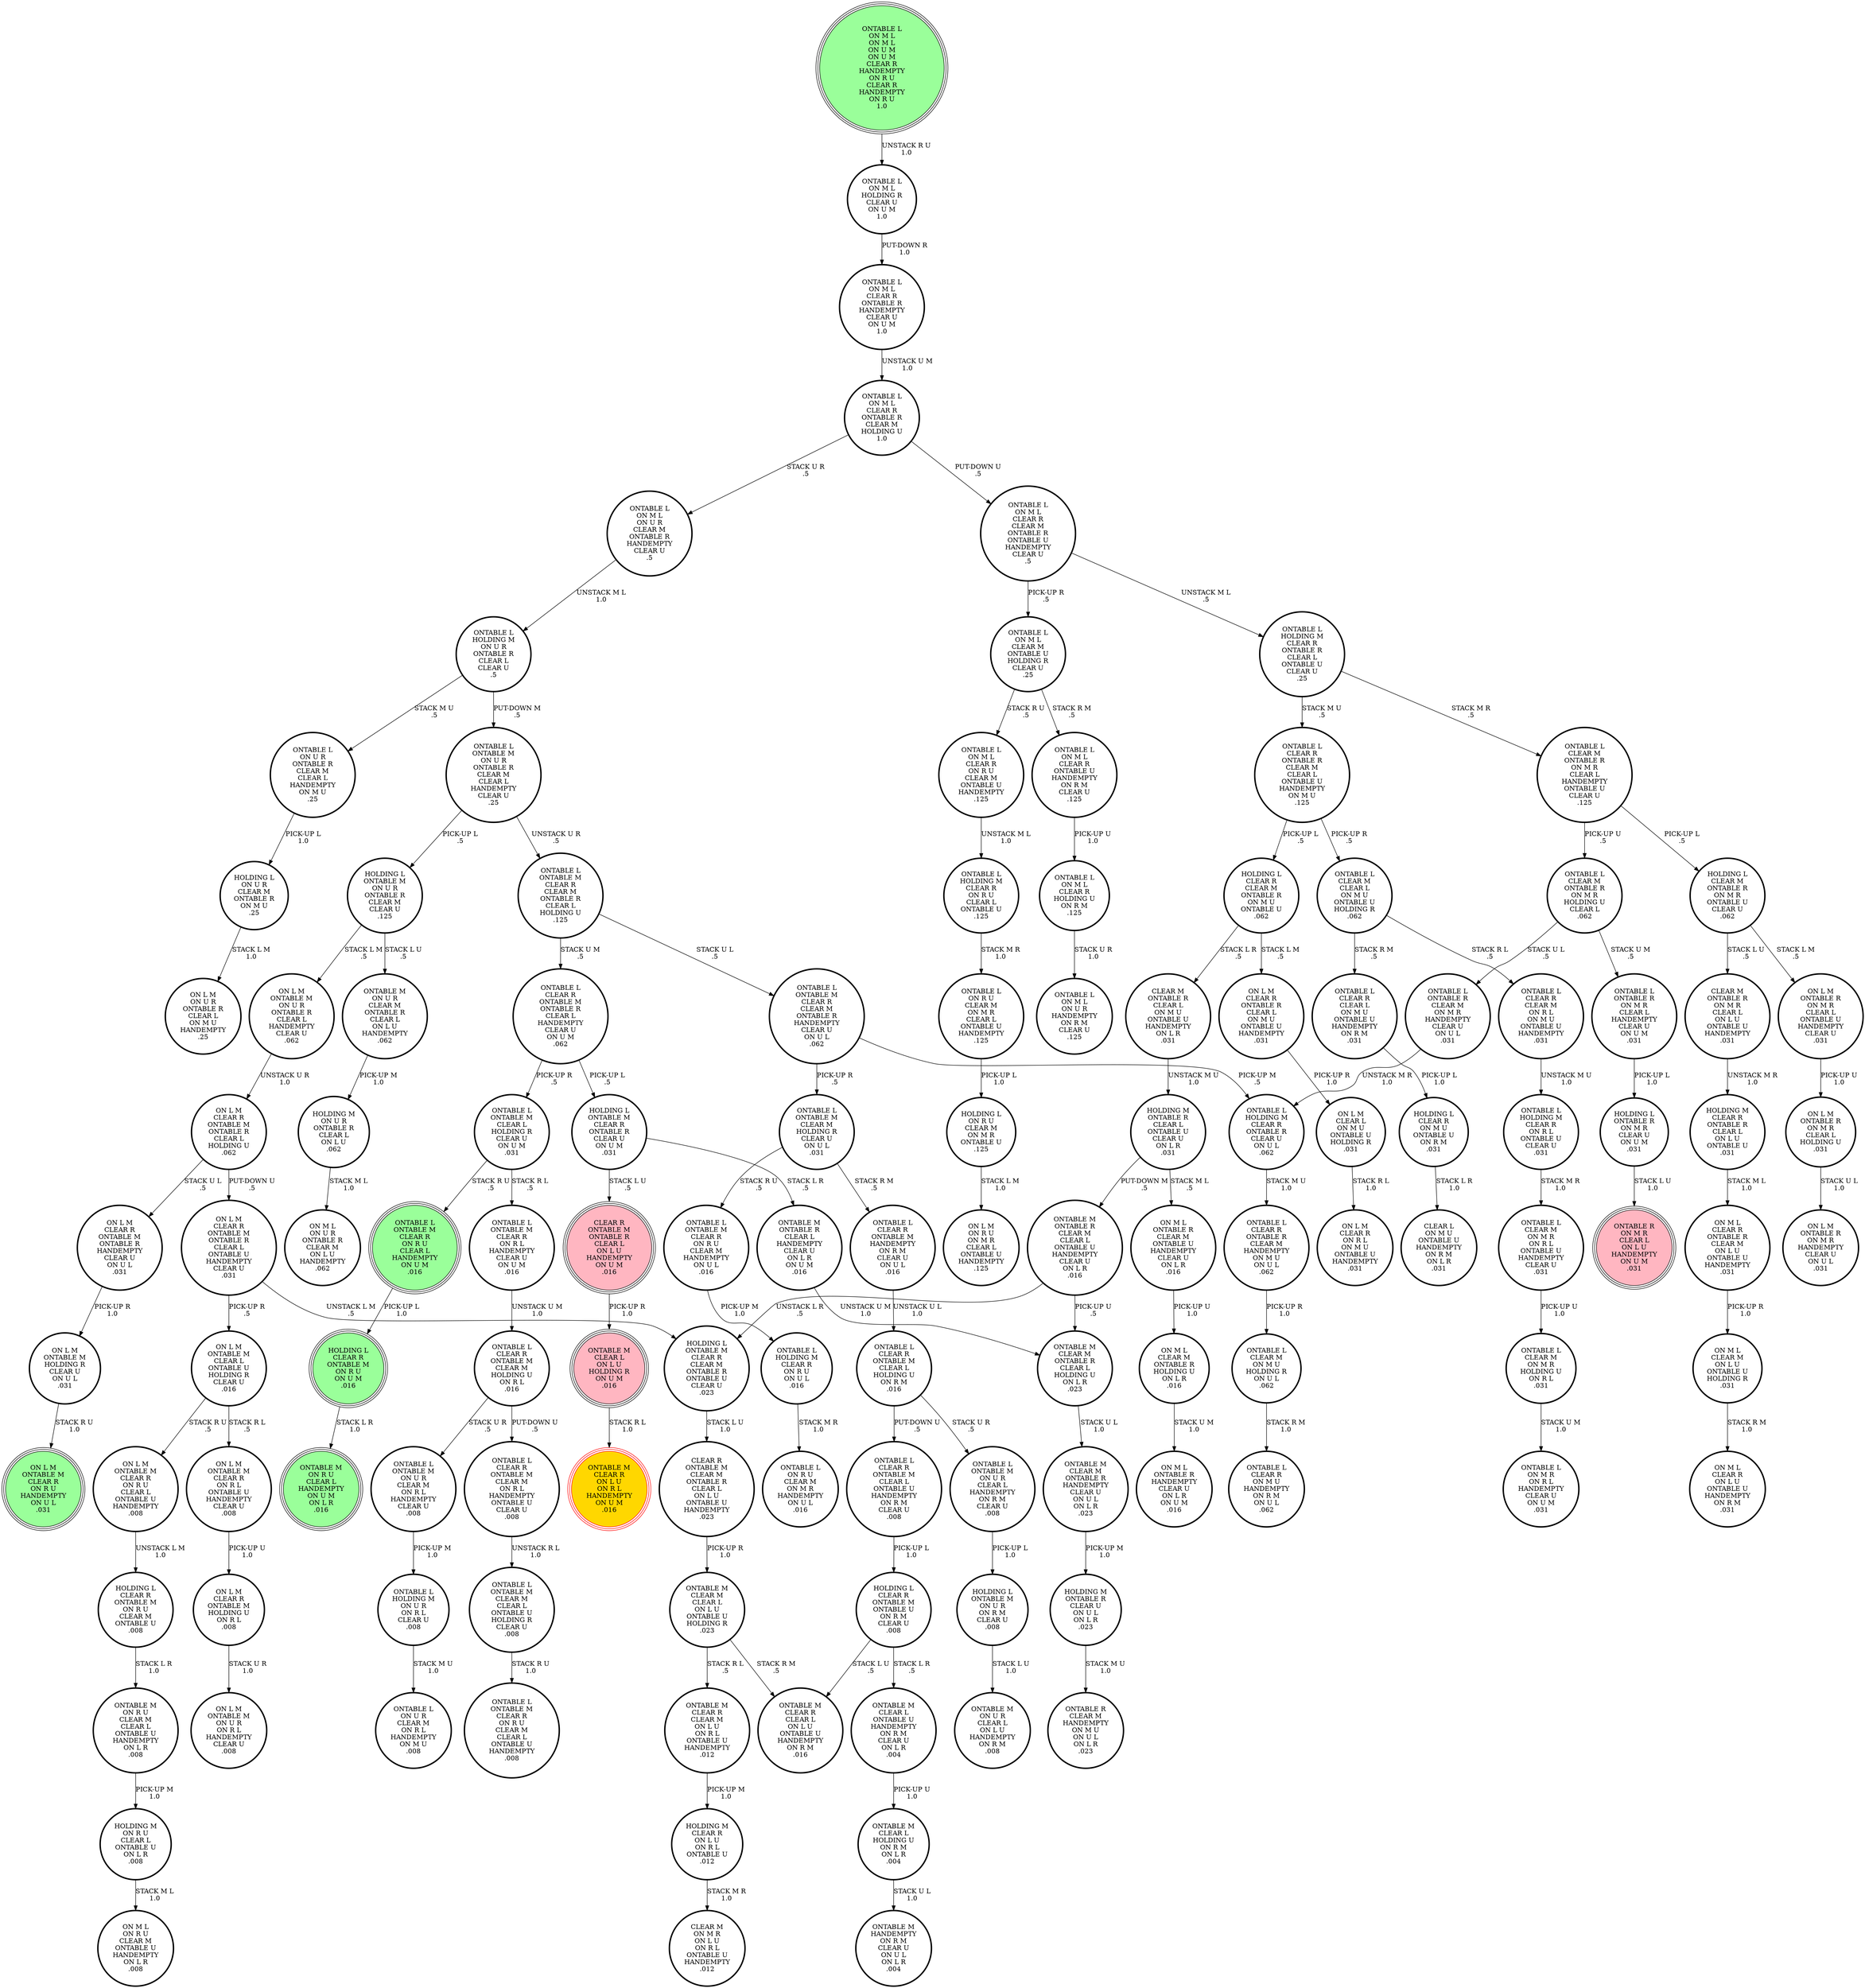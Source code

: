 digraph {
"ONTABLE M\nCLEAR M\nONTABLE R\nHANDEMPTY\nCLEAR U\nON U L\nON L R\n.023\n" -> "HOLDING M\nONTABLE R\nCLEAR U\nON U L\nON L R\n.023\n"[label="PICK-UP M\n1.0\n"];
"ON L M\nCLEAR R\nONTABLE M\nONTABLE R\nHANDEMPTY\nCLEAR U\nON U L\n.031\n" -> "ON L M\nONTABLE M\nHOLDING R\nCLEAR U\nON U L\n.031\n"[label="PICK-UP R\n1.0\n"];
"ONTABLE L\nON M L\nCLEAR R\nONTABLE R\nCLEAR M\nHOLDING U\n1.0\n" -> "ONTABLE L\nON M L\nON U R\nCLEAR M\nONTABLE R\nHANDEMPTY\nCLEAR U\n.5\n"[label="STACK U R\n.5\n"];
"ONTABLE L\nON M L\nCLEAR R\nONTABLE R\nCLEAR M\nHOLDING U\n1.0\n" -> "ONTABLE L\nON M L\nCLEAR R\nCLEAR M\nONTABLE R\nONTABLE U\nHANDEMPTY\nCLEAR U\n.5\n"[label="PUT-DOWN U\n.5\n"];
"ONTABLE M\nCLEAR M\nCLEAR L\nON L U\nONTABLE U\nHOLDING R\n.023\n" -> "ONTABLE M\nCLEAR R\nCLEAR M\nON L U\nON R L\nONTABLE U\nHANDEMPTY\n.012\n"[label="STACK R L\n.5\n"];
"ONTABLE M\nCLEAR M\nCLEAR L\nON L U\nONTABLE U\nHOLDING R\n.023\n" -> "ONTABLE M\nCLEAR R\nCLEAR L\nON L U\nONTABLE U\nHANDEMPTY\nON R M\n.016\n"[label="STACK R M\n.5\n"];
"ON L M\nONTABLE M\nHOLDING R\nCLEAR U\nON U L\n.031\n" -> "ON L M\nONTABLE M\nCLEAR R\nON R U\nHANDEMPTY\nON U L\n.031\n"[label="STACK R U\n1.0\n"];
"ON L M\nCLEAR R\nONTABLE R\nCLEAR L\nON M U\nONTABLE U\nHANDEMPTY\n.031\n" -> "ON L M\nCLEAR L\nON M U\nONTABLE U\nHOLDING R\n.031\n"[label="PICK-UP R\n1.0\n"];
"ONTABLE L\nCLEAR R\nONTABLE M\nHANDEMPTY\nON R M\nCLEAR U\nON U L\n.016\n" -> "ONTABLE L\nCLEAR R\nONTABLE M\nCLEAR L\nHOLDING U\nON R M\n.016\n"[label="UNSTACK U L\n1.0\n"];
"ONTABLE L\nHOLDING M\nCLEAR R\nON R U\nCLEAR L\nONTABLE U\n.125\n" -> "ONTABLE L\nON R U\nCLEAR M\nON M R\nCLEAR L\nONTABLE U\nHANDEMPTY\n.125\n"[label="STACK M R\n1.0\n"];
"ONTABLE M\nONTABLE R\nCLEAR L\nHANDEMPTY\nCLEAR U\nON L R\nON U M\n.016\n" -> "ONTABLE M\nCLEAR M\nONTABLE R\nCLEAR L\nHOLDING U\nON L R\n.023\n"[label="UNSTACK U M\n1.0\n"];
"ONTABLE L\nONTABLE M\nCLEAR R\nCLEAR M\nONTABLE R\nCLEAR L\nHOLDING U\n.125\n" -> "ONTABLE L\nONTABLE M\nCLEAR R\nCLEAR M\nONTABLE R\nHANDEMPTY\nCLEAR U\nON U L\n.062\n"[label="STACK U L\n.5\n"];
"ONTABLE L\nONTABLE M\nCLEAR R\nCLEAR M\nONTABLE R\nCLEAR L\nHOLDING U\n.125\n" -> "ONTABLE L\nCLEAR R\nONTABLE M\nONTABLE R\nCLEAR L\nHANDEMPTY\nCLEAR U\nON U M\n.062\n"[label="STACK U M\n.5\n"];
"HOLDING L\nONTABLE M\nCLEAR R\nONTABLE R\nCLEAR U\nON U M\n.031\n" -> "ONTABLE M\nONTABLE R\nCLEAR L\nHANDEMPTY\nCLEAR U\nON L R\nON U M\n.016\n"[label="STACK L R\n.5\n"];
"HOLDING L\nONTABLE M\nCLEAR R\nONTABLE R\nCLEAR U\nON U M\n.031\n" -> "CLEAR R\nONTABLE M\nONTABLE R\nCLEAR L\nON L U\nHANDEMPTY\nON U M\n.016\n"[label="STACK L U\n.5\n"];
"HOLDING L\nCLEAR R\nCLEAR M\nONTABLE R\nON M U\nONTABLE U\n.062\n" -> "ON L M\nCLEAR R\nONTABLE R\nCLEAR L\nON M U\nONTABLE U\nHANDEMPTY\n.031\n"[label="STACK L M\n.5\n"];
"HOLDING L\nCLEAR R\nCLEAR M\nONTABLE R\nON M U\nONTABLE U\n.062\n" -> "CLEAR M\nONTABLE R\nCLEAR L\nON M U\nONTABLE U\nHANDEMPTY\nON L R\n.031\n"[label="STACK L R\n.5\n"];
"ONTABLE L\nHOLDING M\nON U R\nON R L\nCLEAR U\n.008\n" -> "ONTABLE L\nON U R\nCLEAR M\nON R L\nHANDEMPTY\nON M U\n.008\n"[label="STACK M U\n1.0\n"];
"HOLDING L\nCLEAR R\nONTABLE M\nON R U\nCLEAR M\nONTABLE U\n.008\n" -> "ONTABLE M\nON R U\nCLEAR M\nCLEAR L\nONTABLE U\nHANDEMPTY\nON L R\n.008\n"[label="STACK L R\n1.0\n"];
"HOLDING L\nCLEAR M\nONTABLE R\nON M R\nONTABLE U\nCLEAR U\n.062\n" -> "ON L M\nONTABLE R\nON M R\nCLEAR L\nONTABLE U\nHANDEMPTY\nCLEAR U\n.031\n"[label="STACK L M\n.5\n"];
"HOLDING L\nCLEAR M\nONTABLE R\nON M R\nONTABLE U\nCLEAR U\n.062\n" -> "CLEAR M\nONTABLE R\nON M R\nCLEAR L\nON L U\nONTABLE U\nHANDEMPTY\n.031\n"[label="STACK L U\n.5\n"];
"HOLDING L\nCLEAR R\nON M U\nONTABLE U\nON R M\n.031\n" -> "CLEAR L\nON M U\nONTABLE U\nHANDEMPTY\nON R M\nON L R\n.031\n"[label="STACK L R\n1.0\n"];
"ON L M\nCLEAR R\nONTABLE M\nONTABLE R\nCLEAR L\nHOLDING U\n.062\n" -> "ON L M\nCLEAR R\nONTABLE M\nONTABLE R\nCLEAR L\nONTABLE U\nHANDEMPTY\nCLEAR U\n.031\n"[label="PUT-DOWN U\n.5\n"];
"ON L M\nCLEAR R\nONTABLE M\nONTABLE R\nCLEAR L\nHOLDING U\n.062\n" -> "ON L M\nCLEAR R\nONTABLE M\nONTABLE R\nHANDEMPTY\nCLEAR U\nON U L\n.031\n"[label="STACK U L\n.5\n"];
"HOLDING M\nONTABLE R\nCLEAR U\nON U L\nON L R\n.023\n" -> "ONTABLE R\nCLEAR M\nHANDEMPTY\nON M U\nON U L\nON L R\n.023\n"[label="STACK M U\n1.0\n"];
"ONTABLE L\nONTABLE R\nON M R\nCLEAR L\nHANDEMPTY\nCLEAR U\nON U M\n.031\n" -> "HOLDING L\nONTABLE R\nON M R\nCLEAR U\nON U M\n.031\n"[label="PICK-UP L\n1.0\n"];
"ON M L\nCLEAR M\nON L U\nONTABLE U\nHOLDING R\n.031\n" -> "ON M L\nCLEAR R\nON L U\nONTABLE U\nHANDEMPTY\nON R M\n.031\n"[label="STACK R M\n1.0\n"];
"ONTABLE M\nCLEAR L\nHOLDING U\nON R M\nON L R\n.004\n" -> "ONTABLE M\nHANDEMPTY\nON R M\nCLEAR U\nON U L\nON L R\n.004\n"[label="STACK U L\n1.0\n"];
"CLEAR M\nONTABLE R\nON M R\nCLEAR L\nON L U\nONTABLE U\nHANDEMPTY\n.031\n" -> "HOLDING M\nCLEAR R\nONTABLE R\nCLEAR L\nON L U\nONTABLE U\n.031\n"[label="UNSTACK M R\n1.0\n"];
"ON L M\nONTABLE R\nON M R\nCLEAR L\nONTABLE U\nHANDEMPTY\nCLEAR U\n.031\n" -> "ON L M\nONTABLE R\nON M R\nCLEAR L\nHOLDING U\n.031\n"[label="PICK-UP U\n1.0\n"];
"ONTABLE L\nON M L\nCLEAR R\nCLEAR M\nONTABLE R\nONTABLE U\nHANDEMPTY\nCLEAR U\n.5\n" -> "ONTABLE L\nHOLDING M\nCLEAR R\nONTABLE R\nCLEAR L\nONTABLE U\nCLEAR U\n.25\n"[label="UNSTACK M L\n.5\n"];
"ONTABLE L\nON M L\nCLEAR R\nCLEAR M\nONTABLE R\nONTABLE U\nHANDEMPTY\nCLEAR U\n.5\n" -> "ONTABLE L\nON M L\nCLEAR M\nONTABLE U\nHOLDING R\nCLEAR U\n.25\n"[label="PICK-UP R\n.5\n"];
"HOLDING L\nON R U\nCLEAR M\nON M R\nONTABLE U\n.125\n" -> "ON L M\nON R U\nON M R\nCLEAR L\nONTABLE U\nHANDEMPTY\n.125\n"[label="STACK L M\n1.0\n"];
"ONTABLE M\nCLEAR L\nON L U\nHOLDING R\nON U M\n.016\n" -> "ONTABLE M\nCLEAR R\nON L U\nON R L\nHANDEMPTY\nON U M\n.016\n"[label="STACK R L\n1.0\n"];
"ONTABLE M\nON R U\nCLEAR M\nCLEAR L\nONTABLE U\nHANDEMPTY\nON L R\n.008\n" -> "HOLDING M\nON R U\nCLEAR L\nONTABLE U\nON L R\n.008\n"[label="PICK-UP M\n1.0\n"];
"HOLDING L\nON U R\nCLEAR M\nONTABLE R\nON M U\n.25\n" -> "ON L M\nON U R\nONTABLE R\nCLEAR L\nON M U\nHANDEMPTY\n.25\n"[label="STACK L M\n1.0\n"];
"ONTABLE L\nON M L\nCLEAR R\nONTABLE R\nHANDEMPTY\nCLEAR U\nON U M\n1.0\n" -> "ONTABLE L\nON M L\nCLEAR R\nONTABLE R\nCLEAR M\nHOLDING U\n1.0\n"[label="UNSTACK U M\n1.0\n"];
"ONTABLE L\nHOLDING M\nON U R\nONTABLE R\nCLEAR L\nCLEAR U\n.5\n" -> "ONTABLE L\nON U R\nONTABLE R\nCLEAR M\nCLEAR L\nHANDEMPTY\nON M U\n.25\n"[label="STACK M U\n.5\n"];
"ONTABLE L\nHOLDING M\nON U R\nONTABLE R\nCLEAR L\nCLEAR U\n.5\n" -> "ONTABLE L\nONTABLE M\nON U R\nONTABLE R\nCLEAR M\nCLEAR L\nHANDEMPTY\nCLEAR U\n.25\n"[label="PUT-DOWN M\n.5\n"];
"ONTABLE L\nCLEAR R\nONTABLE M\nONTABLE R\nCLEAR L\nHANDEMPTY\nCLEAR U\nON U M\n.062\n" -> "ONTABLE L\nONTABLE M\nCLEAR L\nHOLDING R\nCLEAR U\nON U M\n.031\n"[label="PICK-UP R\n.5\n"];
"ONTABLE L\nCLEAR R\nONTABLE M\nONTABLE R\nCLEAR L\nHANDEMPTY\nCLEAR U\nON U M\n.062\n" -> "HOLDING L\nONTABLE M\nCLEAR R\nONTABLE R\nCLEAR U\nON U M\n.031\n"[label="PICK-UP L\n.5\n"];
"ON L M\nONTABLE M\nCLEAR L\nONTABLE U\nHOLDING R\nCLEAR U\n.016\n" -> "ON L M\nONTABLE M\nCLEAR R\nON R U\nCLEAR L\nONTABLE U\nHANDEMPTY\n.008\n"[label="STACK R U\n.5\n"];
"ON L M\nONTABLE M\nCLEAR L\nONTABLE U\nHOLDING R\nCLEAR U\n.016\n" -> "ON L M\nONTABLE M\nCLEAR R\nON R L\nONTABLE U\nHANDEMPTY\nCLEAR U\n.008\n"[label="STACK R L\n.5\n"];
"ONTABLE L\nON M L\nON M L\nON U M\nON U M\nCLEAR R\nHANDEMPTY\nON R U\nCLEAR R\nHANDEMPTY\nON R U\n1.0\n" -> "ONTABLE L\nON M L\nHOLDING R\nCLEAR U\nON U M\n1.0\n"[label="UNSTACK R U\n1.0\n"];
"CLEAR M\nONTABLE R\nCLEAR L\nON M U\nONTABLE U\nHANDEMPTY\nON L R\n.031\n" -> "HOLDING M\nONTABLE R\nCLEAR L\nONTABLE U\nCLEAR U\nON L R\n.031\n"[label="UNSTACK M U\n1.0\n"];
"ONTABLE L\nON M L\nCLEAR R\nHOLDING U\nON R M\n.125\n" -> "ONTABLE L\nON M L\nON U R\nHANDEMPTY\nON R M\nCLEAR U\n.125\n"[label="STACK U R\n1.0\n"];
"ONTABLE L\nONTABLE M\nCLEAR R\nCLEAR M\nONTABLE R\nHANDEMPTY\nCLEAR U\nON U L\n.062\n" -> "ONTABLE L\nONTABLE M\nCLEAR M\nHOLDING R\nCLEAR U\nON U L\n.031\n"[label="PICK-UP R\n.5\n"];
"ONTABLE L\nONTABLE M\nCLEAR R\nCLEAR M\nONTABLE R\nHANDEMPTY\nCLEAR U\nON U L\n.062\n" -> "ONTABLE L\nHOLDING M\nCLEAR R\nONTABLE R\nCLEAR U\nON U L\n.062\n"[label="PICK-UP M\n.5\n"];
"ONTABLE L\nONTABLE M\nCLEAR L\nHOLDING R\nCLEAR U\nON U M\n.031\n" -> "ONTABLE L\nONTABLE M\nCLEAR R\nON R U\nCLEAR L\nHANDEMPTY\nON U M\n.016\n"[label="STACK R U\n.5\n"];
"ONTABLE L\nONTABLE M\nCLEAR L\nHOLDING R\nCLEAR U\nON U M\n.031\n" -> "ONTABLE L\nONTABLE M\nCLEAR R\nON R L\nHANDEMPTY\nCLEAR U\nON U M\n.016\n"[label="STACK R L\n.5\n"];
"ONTABLE M\nCLEAR M\nONTABLE R\nCLEAR L\nHOLDING U\nON L R\n.023\n" -> "ONTABLE M\nCLEAR M\nONTABLE R\nHANDEMPTY\nCLEAR U\nON U L\nON L R\n.023\n"[label="STACK U L\n1.0\n"];
"ONTABLE M\nCLEAR L\nONTABLE U\nHANDEMPTY\nON R M\nCLEAR U\nON L R\n.004\n" -> "ONTABLE M\nCLEAR L\nHOLDING U\nON R M\nON L R\n.004\n"[label="PICK-UP U\n1.0\n"];
"ONTABLE L\nON M L\nON U R\nCLEAR M\nONTABLE R\nHANDEMPTY\nCLEAR U\n.5\n" -> "ONTABLE L\nHOLDING M\nON U R\nONTABLE R\nCLEAR L\nCLEAR U\n.5\n"[label="UNSTACK M L\n1.0\n"];
"ONTABLE L\nCLEAR R\nONTABLE M\nCLEAR M\nON R L\nHANDEMPTY\nONTABLE U\nCLEAR U\n.008\n" -> "ONTABLE L\nONTABLE M\nCLEAR M\nCLEAR L\nONTABLE U\nHOLDING R\nCLEAR U\n.008\n"[label="UNSTACK R L\n1.0\n"];
"ON L M\nONTABLE R\nON M R\nCLEAR L\nHOLDING U\n.031\n" -> "ON L M\nONTABLE R\nON M R\nHANDEMPTY\nCLEAR U\nON U L\n.031\n"[label="STACK U L\n1.0\n"];
"ONTABLE L\nON M L\nCLEAR R\nON R U\nCLEAR M\nONTABLE U\nHANDEMPTY\n.125\n" -> "ONTABLE L\nHOLDING M\nCLEAR R\nON R U\nCLEAR L\nONTABLE U\n.125\n"[label="UNSTACK M L\n1.0\n"];
"ONTABLE M\nON U R\nCLEAR M\nONTABLE R\nCLEAR L\nON L U\nHANDEMPTY\n.062\n" -> "HOLDING M\nON U R\nONTABLE R\nCLEAR L\nON L U\n.062\n"[label="PICK-UP M\n1.0\n"];
"ONTABLE M\nONTABLE R\nCLEAR M\nCLEAR L\nONTABLE U\nHANDEMPTY\nCLEAR U\nON L R\n.016\n" -> "ONTABLE M\nCLEAR M\nONTABLE R\nCLEAR L\nHOLDING U\nON L R\n.023\n"[label="PICK-UP U\n.5\n"];
"ONTABLE M\nONTABLE R\nCLEAR M\nCLEAR L\nONTABLE U\nHANDEMPTY\nCLEAR U\nON L R\n.016\n" -> "HOLDING L\nONTABLE M\nCLEAR R\nCLEAR M\nONTABLE R\nONTABLE U\nCLEAR U\n.023\n"[label="UNSTACK L R\n.5\n"];
"HOLDING L\nCLEAR R\nONTABLE M\nON R U\nON U M\n.016\n" -> "ONTABLE M\nON R U\nCLEAR L\nHANDEMPTY\nON U M\nON L R\n.016\n"[label="STACK L R\n1.0\n"];
"ONTABLE L\nCLEAR R\nONTABLE R\nCLEAR M\nCLEAR L\nONTABLE U\nHANDEMPTY\nON M U\n.125\n" -> "HOLDING L\nCLEAR R\nCLEAR M\nONTABLE R\nON M U\nONTABLE U\n.062\n"[label="PICK-UP L\n.5\n"];
"ONTABLE L\nCLEAR R\nONTABLE R\nCLEAR M\nCLEAR L\nONTABLE U\nHANDEMPTY\nON M U\n.125\n" -> "ONTABLE L\nCLEAR M\nCLEAR L\nON M U\nONTABLE U\nHOLDING R\n.062\n"[label="PICK-UP R\n.5\n"];
"ONTABLE L\nCLEAR R\nCLEAR M\nON R L\nON M U\nONTABLE U\nHANDEMPTY\n.031\n" -> "ONTABLE L\nHOLDING M\nCLEAR R\nON R L\nONTABLE U\nCLEAR U\n.031\n"[label="UNSTACK M U\n1.0\n"];
"ONTABLE L\nONTABLE M\nCLEAR M\nCLEAR L\nONTABLE U\nHOLDING R\nCLEAR U\n.008\n" -> "ONTABLE L\nONTABLE M\nCLEAR R\nON R U\nCLEAR M\nCLEAR L\nONTABLE U\nHANDEMPTY\n.008\n"[label="STACK R U\n1.0\n"];
"ONTABLE L\nONTABLE M\nCLEAR R\nON R U\nCLEAR M\nHANDEMPTY\nON U L\n.016\n" -> "ONTABLE L\nHOLDING M\nCLEAR R\nON R U\nON U L\n.016\n"[label="PICK-UP M\n1.0\n"];
"CLEAR R\nONTABLE M\nCLEAR M\nONTABLE R\nCLEAR L\nON L U\nONTABLE U\nHANDEMPTY\n.023\n" -> "ONTABLE M\nCLEAR M\nCLEAR L\nON L U\nONTABLE U\nHOLDING R\n.023\n"[label="PICK-UP R\n1.0\n"];
"ONTABLE L\nON M L\nCLEAR M\nONTABLE U\nHOLDING R\nCLEAR U\n.25\n" -> "ONTABLE L\nON M L\nCLEAR R\nONTABLE U\nHANDEMPTY\nON R M\nCLEAR U\n.125\n"[label="STACK R M\n.5\n"];
"ONTABLE L\nON M L\nCLEAR M\nONTABLE U\nHOLDING R\nCLEAR U\n.25\n" -> "ONTABLE L\nON M L\nCLEAR R\nON R U\nCLEAR M\nONTABLE U\nHANDEMPTY\n.125\n"[label="STACK R U\n.5\n"];
"ON L M\nONTABLE M\nON U R\nONTABLE R\nCLEAR L\nHANDEMPTY\nCLEAR U\n.062\n" -> "ON L M\nCLEAR R\nONTABLE M\nONTABLE R\nCLEAR L\nHOLDING U\n.062\n"[label="UNSTACK U R\n1.0\n"];
"ONTABLE L\nCLEAR M\nON M R\nON R L\nONTABLE U\nHANDEMPTY\nCLEAR U\n.031\n" -> "ONTABLE L\nCLEAR M\nON M R\nHOLDING U\nON R L\n.031\n"[label="PICK-UP U\n1.0\n"];
"ONTABLE L\nONTABLE M\nON U R\nCLEAR M\nON R L\nHANDEMPTY\nCLEAR U\n.008\n" -> "ONTABLE L\nHOLDING M\nON U R\nON R L\nCLEAR U\n.008\n"[label="PICK-UP M\n1.0\n"];
"HOLDING L\nONTABLE R\nON M R\nCLEAR U\nON U M\n.031\n" -> "ONTABLE R\nON M R\nCLEAR L\nON L U\nHANDEMPTY\nON U M\n.031\n"[label="STACK L U\n1.0\n"];
"ONTABLE L\nCLEAR M\nONTABLE R\nON M R\nCLEAR L\nHANDEMPTY\nONTABLE U\nCLEAR U\n.125\n" -> "ONTABLE L\nCLEAR M\nONTABLE R\nON M R\nHOLDING U\nCLEAR L\n.062\n"[label="PICK-UP U\n.5\n"];
"ONTABLE L\nCLEAR M\nONTABLE R\nON M R\nCLEAR L\nHANDEMPTY\nONTABLE U\nCLEAR U\n.125\n" -> "HOLDING L\nCLEAR M\nONTABLE R\nON M R\nONTABLE U\nCLEAR U\n.062\n"[label="PICK-UP L\n.5\n"];
"ONTABLE L\nON M L\nCLEAR R\nONTABLE U\nHANDEMPTY\nON R M\nCLEAR U\n.125\n" -> "ONTABLE L\nON M L\nCLEAR R\nHOLDING U\nON R M\n.125\n"[label="PICK-UP U\n1.0\n"];
"HOLDING M\nONTABLE R\nCLEAR L\nONTABLE U\nCLEAR U\nON L R\n.031\n" -> "ON M L\nONTABLE R\nCLEAR M\nONTABLE U\nHANDEMPTY\nCLEAR U\nON L R\n.016\n"[label="STACK M L\n.5\n"];
"HOLDING M\nONTABLE R\nCLEAR L\nONTABLE U\nCLEAR U\nON L R\n.031\n" -> "ONTABLE M\nONTABLE R\nCLEAR M\nCLEAR L\nONTABLE U\nHANDEMPTY\nCLEAR U\nON L R\n.016\n"[label="PUT-DOWN M\n.5\n"];
"ONTABLE L\nCLEAR R\nONTABLE M\nCLEAR M\nHOLDING U\nON R L\n.016\n" -> "ONTABLE L\nCLEAR R\nONTABLE M\nCLEAR M\nON R L\nHANDEMPTY\nONTABLE U\nCLEAR U\n.008\n"[label="PUT-DOWN U\n.5\n"];
"ONTABLE L\nCLEAR R\nONTABLE M\nCLEAR M\nHOLDING U\nON R L\n.016\n" -> "ONTABLE L\nONTABLE M\nON U R\nCLEAR M\nON R L\nHANDEMPTY\nCLEAR U\n.008\n"[label="STACK U R\n.5\n"];
"ONTABLE L\nCLEAR M\nCLEAR L\nON M U\nONTABLE U\nHOLDING R\n.062\n" -> "ONTABLE L\nCLEAR R\nCLEAR M\nON R L\nON M U\nONTABLE U\nHANDEMPTY\n.031\n"[label="STACK R L\n.5\n"];
"ONTABLE L\nCLEAR M\nCLEAR L\nON M U\nONTABLE U\nHOLDING R\n.062\n" -> "ONTABLE L\nCLEAR R\nCLEAR L\nON M U\nONTABLE U\nHANDEMPTY\nON R M\n.031\n"[label="STACK R M\n.5\n"];
"HOLDING L\nCLEAR R\nONTABLE M\nONTABLE U\nON R M\nCLEAR U\n.008\n" -> "ONTABLE M\nCLEAR R\nCLEAR L\nON L U\nONTABLE U\nHANDEMPTY\nON R M\n.016\n"[label="STACK L U\n.5\n"];
"HOLDING L\nCLEAR R\nONTABLE M\nONTABLE U\nON R M\nCLEAR U\n.008\n" -> "ONTABLE M\nCLEAR L\nONTABLE U\nHANDEMPTY\nON R M\nCLEAR U\nON L R\n.004\n"[label="STACK L R\n.5\n"];
"HOLDING M\nON U R\nONTABLE R\nCLEAR L\nON L U\n.062\n" -> "ON M L\nON U R\nONTABLE R\nCLEAR M\nON L U\nHANDEMPTY\n.062\n"[label="STACK M L\n1.0\n"];
"ONTABLE M\nCLEAR R\nCLEAR M\nON L U\nON R L\nONTABLE U\nHANDEMPTY\n.012\n" -> "HOLDING M\nCLEAR R\nON L U\nON R L\nONTABLE U\n.012\n"[label="PICK-UP M\n1.0\n"];
"CLEAR R\nONTABLE M\nONTABLE R\nCLEAR L\nON L U\nHANDEMPTY\nON U M\n.016\n" -> "ONTABLE M\nCLEAR L\nON L U\nHOLDING R\nON U M\n.016\n"[label="PICK-UP R\n1.0\n"];
"ONTABLE L\nONTABLE R\nCLEAR M\nON M R\nHANDEMPTY\nCLEAR U\nON U L\n.031\n" -> "ONTABLE L\nHOLDING M\nCLEAR R\nONTABLE R\nCLEAR U\nON U L\n.062\n"[label="UNSTACK M R\n1.0\n"];
"ONTABLE L\nHOLDING M\nCLEAR R\nONTABLE R\nCLEAR L\nONTABLE U\nCLEAR U\n.25\n" -> "ONTABLE L\nCLEAR R\nONTABLE R\nCLEAR M\nCLEAR L\nONTABLE U\nHANDEMPTY\nON M U\n.125\n"[label="STACK M U\n.5\n"];
"ONTABLE L\nHOLDING M\nCLEAR R\nONTABLE R\nCLEAR L\nONTABLE U\nCLEAR U\n.25\n" -> "ONTABLE L\nCLEAR M\nONTABLE R\nON M R\nCLEAR L\nHANDEMPTY\nONTABLE U\nCLEAR U\n.125\n"[label="STACK M R\n.5\n"];
"ONTABLE L\nCLEAR R\nONTABLE M\nCLEAR L\nONTABLE U\nHANDEMPTY\nON R M\nCLEAR U\n.008\n" -> "HOLDING L\nCLEAR R\nONTABLE M\nONTABLE U\nON R M\nCLEAR U\n.008\n"[label="PICK-UP L\n1.0\n"];
"ON L M\nONTABLE M\nCLEAR R\nON R L\nONTABLE U\nHANDEMPTY\nCLEAR U\n.008\n" -> "ON L M\nCLEAR R\nONTABLE M\nHOLDING U\nON R L\n.008\n"[label="PICK-UP U\n1.0\n"];
"ONTABLE L\nCLEAR R\nCLEAR L\nON M U\nONTABLE U\nHANDEMPTY\nON R M\n.031\n" -> "HOLDING L\nCLEAR R\nON M U\nONTABLE U\nON R M\n.031\n"[label="PICK-UP L\n1.0\n"];
"ON M L\nCLEAR R\nONTABLE R\nCLEAR M\nON L U\nONTABLE U\nHANDEMPTY\n.031\n" -> "ON M L\nCLEAR M\nON L U\nONTABLE U\nHOLDING R\n.031\n"[label="PICK-UP R\n1.0\n"];
"ONTABLE L\nHOLDING M\nCLEAR R\nONTABLE R\nCLEAR U\nON U L\n.062\n" -> "ONTABLE L\nCLEAR R\nONTABLE R\nCLEAR M\nHANDEMPTY\nON M U\nON U L\n.062\n"[label="STACK M U\n1.0\n"];
"ONTABLE L\nONTABLE M\nCLEAR R\nON R L\nHANDEMPTY\nCLEAR U\nON U M\n.016\n" -> "ONTABLE L\nCLEAR R\nONTABLE M\nCLEAR M\nHOLDING U\nON R L\n.016\n"[label="UNSTACK U M\n1.0\n"];
"ONTABLE L\nCLEAR M\nONTABLE R\nON M R\nHOLDING U\nCLEAR L\n.062\n" -> "ONTABLE L\nONTABLE R\nCLEAR M\nON M R\nHANDEMPTY\nCLEAR U\nON U L\n.031\n"[label="STACK U L\n.5\n"];
"ONTABLE L\nCLEAR M\nONTABLE R\nON M R\nHOLDING U\nCLEAR L\n.062\n" -> "ONTABLE L\nONTABLE R\nON M R\nCLEAR L\nHANDEMPTY\nCLEAR U\nON U M\n.031\n"[label="STACK U M\n.5\n"];
"ON L M\nONTABLE M\nCLEAR R\nON R U\nCLEAR L\nONTABLE U\nHANDEMPTY\n.008\n" -> "HOLDING L\nCLEAR R\nONTABLE M\nON R U\nCLEAR M\nONTABLE U\n.008\n"[label="UNSTACK L M\n1.0\n"];
"ONTABLE L\nONTABLE M\nCLEAR R\nON R U\nCLEAR L\nHANDEMPTY\nON U M\n.016\n" -> "HOLDING L\nCLEAR R\nONTABLE M\nON R U\nON U M\n.016\n"[label="PICK-UP L\n1.0\n"];
"ONTABLE L\nON U R\nONTABLE R\nCLEAR M\nCLEAR L\nHANDEMPTY\nON M U\n.25\n" -> "HOLDING L\nON U R\nCLEAR M\nONTABLE R\nON M U\n.25\n"[label="PICK-UP L\n1.0\n"];
"ONTABLE L\nON R U\nCLEAR M\nON M R\nCLEAR L\nONTABLE U\nHANDEMPTY\n.125\n" -> "HOLDING L\nON R U\nCLEAR M\nON M R\nONTABLE U\n.125\n"[label="PICK-UP L\n1.0\n"];
"ONTABLE L\nHOLDING M\nCLEAR R\nON R L\nONTABLE U\nCLEAR U\n.031\n" -> "ONTABLE L\nCLEAR M\nON M R\nON R L\nONTABLE U\nHANDEMPTY\nCLEAR U\n.031\n"[label="STACK M R\n1.0\n"];
"ON L M\nCLEAR R\nONTABLE M\nONTABLE R\nCLEAR L\nONTABLE U\nHANDEMPTY\nCLEAR U\n.031\n" -> "ON L M\nONTABLE M\nCLEAR L\nONTABLE U\nHOLDING R\nCLEAR U\n.016\n"[label="PICK-UP R\n.5\n"];
"ON L M\nCLEAR R\nONTABLE M\nONTABLE R\nCLEAR L\nONTABLE U\nHANDEMPTY\nCLEAR U\n.031\n" -> "HOLDING L\nONTABLE M\nCLEAR R\nCLEAR M\nONTABLE R\nONTABLE U\nCLEAR U\n.023\n"[label="UNSTACK L M\n.5\n"];
"ONTABLE L\nON M L\nHOLDING R\nCLEAR U\nON U M\n1.0\n" -> "ONTABLE L\nON M L\nCLEAR R\nONTABLE R\nHANDEMPTY\nCLEAR U\nON U M\n1.0\n"[label="PUT-DOWN R\n1.0\n"];
"HOLDING L\nONTABLE M\nON U R\nON R M\nCLEAR U\n.008\n" -> "ONTABLE M\nON U R\nCLEAR L\nON L U\nHANDEMPTY\nON R M\n.008\n"[label="STACK L U\n1.0\n"];
"ON M L\nONTABLE R\nCLEAR M\nONTABLE U\nHANDEMPTY\nCLEAR U\nON L R\n.016\n" -> "ON M L\nCLEAR M\nONTABLE R\nHOLDING U\nON L R\n.016\n"[label="PICK-UP U\n1.0\n"];
"ONTABLE L\nONTABLE M\nON U R\nCLEAR L\nHANDEMPTY\nON R M\nCLEAR U\n.008\n" -> "HOLDING L\nONTABLE M\nON U R\nON R M\nCLEAR U\n.008\n"[label="PICK-UP L\n1.0\n"];
"ONTABLE L\nCLEAR R\nONTABLE M\nCLEAR L\nHOLDING U\nON R M\n.016\n" -> "ONTABLE L\nCLEAR R\nONTABLE M\nCLEAR L\nONTABLE U\nHANDEMPTY\nON R M\nCLEAR U\n.008\n"[label="PUT-DOWN U\n.5\n"];
"ONTABLE L\nCLEAR R\nONTABLE M\nCLEAR L\nHOLDING U\nON R M\n.016\n" -> "ONTABLE L\nONTABLE M\nON U R\nCLEAR L\nHANDEMPTY\nON R M\nCLEAR U\n.008\n"[label="STACK U R\n.5\n"];
"HOLDING L\nONTABLE M\nON U R\nONTABLE R\nCLEAR M\nCLEAR U\n.125\n" -> "ONTABLE M\nON U R\nCLEAR M\nONTABLE R\nCLEAR L\nON L U\nHANDEMPTY\n.062\n"[label="STACK L U\n.5\n"];
"HOLDING L\nONTABLE M\nON U R\nONTABLE R\nCLEAR M\nCLEAR U\n.125\n" -> "ON L M\nONTABLE M\nON U R\nONTABLE R\nCLEAR L\nHANDEMPTY\nCLEAR U\n.062\n"[label="STACK L M\n.5\n"];
"ONTABLE L\nHOLDING M\nCLEAR R\nON R U\nON U L\n.016\n" -> "ONTABLE L\nON R U\nCLEAR M\nON M R\nHANDEMPTY\nON U L\n.016\n"[label="STACK M R\n1.0\n"];
"ONTABLE L\nONTABLE M\nON U R\nONTABLE R\nCLEAR M\nCLEAR L\nHANDEMPTY\nCLEAR U\n.25\n" -> "HOLDING L\nONTABLE M\nON U R\nONTABLE R\nCLEAR M\nCLEAR U\n.125\n"[label="PICK-UP L\n.5\n"];
"ONTABLE L\nONTABLE M\nON U R\nONTABLE R\nCLEAR M\nCLEAR L\nHANDEMPTY\nCLEAR U\n.25\n" -> "ONTABLE L\nONTABLE M\nCLEAR R\nCLEAR M\nONTABLE R\nCLEAR L\nHOLDING U\n.125\n"[label="UNSTACK U R\n.5\n"];
"ONTABLE L\nONTABLE M\nCLEAR M\nHOLDING R\nCLEAR U\nON U L\n.031\n" -> "ONTABLE L\nCLEAR R\nONTABLE M\nHANDEMPTY\nON R M\nCLEAR U\nON U L\n.016\n"[label="STACK R M\n.5\n"];
"ONTABLE L\nONTABLE M\nCLEAR M\nHOLDING R\nCLEAR U\nON U L\n.031\n" -> "ONTABLE L\nONTABLE M\nCLEAR R\nON R U\nCLEAR M\nHANDEMPTY\nON U L\n.016\n"[label="STACK R U\n.5\n"];
"HOLDING L\nONTABLE M\nCLEAR R\nCLEAR M\nONTABLE R\nONTABLE U\nCLEAR U\n.023\n" -> "CLEAR R\nONTABLE M\nCLEAR M\nONTABLE R\nCLEAR L\nON L U\nONTABLE U\nHANDEMPTY\n.023\n"[label="STACK L U\n1.0\n"];
"ON L M\nCLEAR L\nON M U\nONTABLE U\nHOLDING R\n.031\n" -> "ON L M\nCLEAR R\nON R L\nON M U\nONTABLE U\nHANDEMPTY\n.031\n"[label="STACK R L\n1.0\n"];
"ONTABLE L\nCLEAR R\nONTABLE R\nCLEAR M\nHANDEMPTY\nON M U\nON U L\n.062\n" -> "ONTABLE L\nCLEAR M\nON M U\nHOLDING R\nON U L\n.062\n"[label="PICK-UP R\n1.0\n"];
"HOLDING M\nCLEAR R\nONTABLE R\nCLEAR L\nON L U\nONTABLE U\n.031\n" -> "ON M L\nCLEAR R\nONTABLE R\nCLEAR M\nON L U\nONTABLE U\nHANDEMPTY\n.031\n"[label="STACK M L\n1.0\n"];
"ONTABLE L\nCLEAR M\nON M U\nHOLDING R\nON U L\n.062\n" -> "ONTABLE L\nCLEAR R\nON M U\nHANDEMPTY\nON R M\nON U L\n.062\n"[label="STACK R M\n1.0\n"];
"ON M L\nCLEAR M\nONTABLE R\nHOLDING U\nON L R\n.016\n" -> "ON M L\nONTABLE R\nHANDEMPTY\nCLEAR U\nON L R\nON U M\n.016\n"[label="STACK U M\n1.0\n"];
"ON L M\nCLEAR R\nONTABLE M\nHOLDING U\nON R L\n.008\n" -> "ON L M\nONTABLE M\nON U R\nON R L\nHANDEMPTY\nCLEAR U\n.008\n"[label="STACK U R\n1.0\n"];
"ONTABLE L\nCLEAR M\nON M R\nHOLDING U\nON R L\n.031\n" -> "ONTABLE L\nON M R\nON R L\nHANDEMPTY\nCLEAR U\nON U M\n.031\n"[label="STACK U M\n1.0\n"];
"HOLDING M\nCLEAR R\nON L U\nON R L\nONTABLE U\n.012\n" -> "CLEAR M\nON M R\nON L U\nON R L\nONTABLE U\nHANDEMPTY\n.012\n"[label="STACK M R\n1.0\n"];
"HOLDING M\nON R U\nCLEAR L\nONTABLE U\nON L R\n.008\n" -> "ON M L\nON R U\nCLEAR M\nONTABLE U\nHANDEMPTY\nON L R\n.008\n"[label="STACK M L\n1.0\n"];
"ON M L\nCLEAR R\nON L U\nONTABLE U\nHANDEMPTY\nON R M\n.031\n" [shape=circle, penwidth=3];
"ON L M\nONTABLE M\nON U R\nON R L\nHANDEMPTY\nCLEAR U\n.008\n" [shape=circle, penwidth=3];
"ONTABLE R\nCLEAR M\nHANDEMPTY\nON M U\nON U L\nON L R\n.023\n" [shape=circle, penwidth=3];
"CLEAR M\nON M R\nON L U\nON R L\nONTABLE U\nHANDEMPTY\n.012\n" [shape=circle, penwidth=3];
"ON M L\nONTABLE R\nHANDEMPTY\nCLEAR U\nON L R\nON U M\n.016\n" [shape=circle, penwidth=3];
"ONTABLE M\nON R U\nCLEAR L\nHANDEMPTY\nON U M\nON L R\n.016\n" [shape=circle, style=filled, fillcolor=palegreen1, peripheries=3];
"ON L M\nON R U\nON M R\nCLEAR L\nONTABLE U\nHANDEMPTY\n.125\n" [shape=circle, penwidth=3];
"ON M L\nON U R\nONTABLE R\nCLEAR M\nON L U\nHANDEMPTY\n.062\n" [shape=circle, penwidth=3];
"ONTABLE M\nON U R\nCLEAR L\nON L U\nHANDEMPTY\nON R M\n.008\n" [shape=circle, penwidth=3];
"ONTABLE M\nCLEAR R\nCLEAR L\nON L U\nONTABLE U\nHANDEMPTY\nON R M\n.016\n" [shape=circle, penwidth=3];
"ON L M\nONTABLE R\nON M R\nHANDEMPTY\nCLEAR U\nON U L\n.031\n" [shape=circle, penwidth=3];
"ONTABLE L\nON M R\nON R L\nHANDEMPTY\nCLEAR U\nON U M\n.031\n" [shape=circle, penwidth=3];
"ONTABLE L\nON M L\nON U R\nHANDEMPTY\nON R M\nCLEAR U\n.125\n" [shape=circle, penwidth=3];
"ON M L\nON R U\nCLEAR M\nONTABLE U\nHANDEMPTY\nON L R\n.008\n" [shape=circle, penwidth=3];
"ON L M\nON U R\nONTABLE R\nCLEAR L\nON M U\nHANDEMPTY\n.25\n" [shape=circle, penwidth=3];
"ON L M\nCLEAR R\nON R L\nON M U\nONTABLE U\nHANDEMPTY\n.031\n" [shape=circle, penwidth=3];
"ONTABLE L\nONTABLE M\nCLEAR R\nON R U\nCLEAR M\nCLEAR L\nONTABLE U\nHANDEMPTY\n.008\n" [shape=circle, penwidth=3];
"ON L M\nONTABLE M\nCLEAR R\nON R U\nHANDEMPTY\nON U L\n.031\n" [shape=circle, style=filled, fillcolor=palegreen1, peripheries=3];
"ONTABLE L\nON R U\nCLEAR M\nON M R\nHANDEMPTY\nON U L\n.016\n" [shape=circle, penwidth=3];
"ONTABLE R\nON M R\nCLEAR L\nON L U\nHANDEMPTY\nON U M\n.031\n" [shape=circle, style=filled, fillcolor=lightpink, peripheries=3];
"ONTABLE L\nON U R\nCLEAR M\nON R L\nHANDEMPTY\nON M U\n.008\n" [shape=circle, penwidth=3];
"CLEAR L\nON M U\nONTABLE U\nHANDEMPTY\nON R M\nON L R\n.031\n" [shape=circle, penwidth=3];
"ONTABLE L\nCLEAR R\nON M U\nHANDEMPTY\nON R M\nON U L\n.062\n" [shape=circle, penwidth=3];
"ONTABLE M\nHANDEMPTY\nON R M\nCLEAR U\nON U L\nON L R\n.004\n" [shape=circle, penwidth=3];
"ONTABLE M\nCLEAR R\nON L U\nON R L\nHANDEMPTY\nON U M\n.016\n" [shape=circle, style=filled color=red, fillcolor=gold, peripheries=3];
"ONTABLE M\nONTABLE R\nCLEAR M\nCLEAR L\nONTABLE U\nHANDEMPTY\nCLEAR U\nON L R\n.016\n" [shape=circle, penwidth=3];
"CLEAR M\nONTABLE R\nON M R\nCLEAR L\nON L U\nONTABLE U\nHANDEMPTY\n.031\n" [shape=circle, penwidth=3];
"ONTABLE L\nCLEAR R\nONTABLE R\nCLEAR M\nHANDEMPTY\nON M U\nON U L\n.062\n" [shape=circle, penwidth=3];
"ONTABLE L\nCLEAR R\nONTABLE M\nHANDEMPTY\nON R M\nCLEAR U\nON U L\n.016\n" [shape=circle, penwidth=3];
"ONTABLE L\nCLEAR M\nON M R\nHOLDING U\nON R L\n.031\n" [shape=circle, penwidth=3];
"ON L M\nONTABLE M\nCLEAR R\nON R L\nONTABLE U\nHANDEMPTY\nCLEAR U\n.008\n" [shape=circle, penwidth=3];
"ONTABLE L\nON M L\nCLEAR R\nON R U\nCLEAR M\nONTABLE U\nHANDEMPTY\n.125\n" [shape=circle, penwidth=3];
"ONTABLE L\nONTABLE M\nON U R\nCLEAR L\nHANDEMPTY\nON R M\nCLEAR U\n.008\n" [shape=circle, penwidth=3];
"ONTABLE L\nCLEAR M\nON M R\nON R L\nONTABLE U\nHANDEMPTY\nCLEAR U\n.031\n" [shape=circle, penwidth=3];
"ON M L\nCLEAR R\nON L U\nONTABLE U\nHANDEMPTY\nON R M\n.031\n" [shape=circle, penwidth=3];
"HOLDING M\nONTABLE R\nCLEAR U\nON U L\nON L R\n.023\n" [shape=circle, penwidth=3];
"ONTABLE L\nCLEAR M\nON M U\nHOLDING R\nON U L\n.062\n" [shape=circle, penwidth=3];
"ON L M\nONTABLE M\nON U R\nON R L\nHANDEMPTY\nCLEAR U\n.008\n" [shape=circle, penwidth=3];
"ONTABLE L\nONTABLE M\nCLEAR L\nHOLDING R\nCLEAR U\nON U M\n.031\n" [shape=circle, penwidth=3];
"ONTABLE L\nCLEAR R\nCLEAR L\nON M U\nONTABLE U\nHANDEMPTY\nON R M\n.031\n" [shape=circle, penwidth=3];
"HOLDING L\nCLEAR R\nON M U\nONTABLE U\nON R M\n.031\n" [shape=circle, penwidth=3];
"ONTABLE L\nON M L\nHOLDING R\nCLEAR U\nON U M\n1.0\n" [shape=circle, penwidth=3];
"ONTABLE L\nHOLDING M\nCLEAR R\nONTABLE R\nCLEAR L\nONTABLE U\nCLEAR U\n.25\n" [shape=circle, penwidth=3];
"ONTABLE L\nCLEAR R\nONTABLE M\nCLEAR M\nHOLDING U\nON R L\n.016\n" [shape=circle, penwidth=3];
"ONTABLE L\nCLEAR R\nONTABLE M\nCLEAR L\nONTABLE U\nHANDEMPTY\nON R M\nCLEAR U\n.008\n" [shape=circle, penwidth=3];
"HOLDING L\nONTABLE R\nON M R\nCLEAR U\nON U M\n.031\n" [shape=circle, penwidth=3];
"ONTABLE R\nCLEAR M\nHANDEMPTY\nON M U\nON U L\nON L R\n.023\n" [shape=circle, penwidth=3];
"HOLDING L\nONTABLE M\nCLEAR R\nCLEAR M\nONTABLE R\nONTABLE U\nCLEAR U\n.023\n" [shape=circle, penwidth=3];
"CLEAR M\nON M R\nON L U\nON R L\nONTABLE U\nHANDEMPTY\n.012\n" [shape=circle, penwidth=3];
"ON M L\nCLEAR M\nON L U\nONTABLE U\nHOLDING R\n.031\n" [shape=circle, penwidth=3];
"ON L M\nCLEAR L\nON M U\nONTABLE U\nHOLDING R\n.031\n" [shape=circle, penwidth=3];
"ON M L\nONTABLE R\nCLEAR M\nONTABLE U\nHANDEMPTY\nCLEAR U\nON L R\n.016\n" [shape=circle, penwidth=3];
"HOLDING L\nONTABLE M\nON U R\nON R M\nCLEAR U\n.008\n" [shape=circle, penwidth=3];
"ON L M\nONTABLE R\nON M R\nCLEAR L\nONTABLE U\nHANDEMPTY\nCLEAR U\n.031\n" [shape=circle, penwidth=3];
"ONTABLE L\nONTABLE M\nCLEAR M\nHOLDING R\nCLEAR U\nON U L\n.031\n" [shape=circle, penwidth=3];
"ONTABLE L\nCLEAR R\nONTABLE M\nCLEAR L\nHOLDING U\nON R M\n.016\n" [shape=circle, penwidth=3];
"CLEAR R\nONTABLE M\nCLEAR M\nONTABLE R\nCLEAR L\nON L U\nONTABLE U\nHANDEMPTY\n.023\n" [shape=circle, penwidth=3];
"ONTABLE L\nON M L\nON M L\nON U M\nON U M\nCLEAR R\nHANDEMPTY\nON R U\nCLEAR R\nHANDEMPTY\nON R U\n1.0\n" [shape=circle, style=filled, fillcolor=palegreen1, peripheries=3];
"ON M L\nONTABLE R\nHANDEMPTY\nCLEAR U\nON L R\nON U M\n.016\n" [shape=circle, penwidth=3];
"ONTABLE L\nCLEAR R\nONTABLE R\nCLEAR M\nCLEAR L\nONTABLE U\nHANDEMPTY\nON M U\n.125\n" [shape=circle, penwidth=3];
"ON L M\nONTABLE M\nCLEAR L\nONTABLE U\nHOLDING R\nCLEAR U\n.016\n" [shape=circle, penwidth=3];
"CLEAR R\nONTABLE M\nONTABLE R\nCLEAR L\nON L U\nHANDEMPTY\nON U M\n.016\n" [shape=circle, style=filled, fillcolor=lightpink, peripheries=3];
"ONTABLE M\nCLEAR M\nCLEAR L\nON L U\nONTABLE U\nHOLDING R\n.023\n" [shape=circle, penwidth=3];
"ON L M\nONTABLE R\nON M R\nCLEAR L\nHOLDING U\n.031\n" [shape=circle, penwidth=3];
"HOLDING L\nONTABLE M\nON U R\nONTABLE R\nCLEAR M\nCLEAR U\n.125\n" [shape=circle, penwidth=3];
"ONTABLE M\nON R U\nCLEAR L\nHANDEMPTY\nON U M\nON L R\n.016\n" [shape=circle, style=filled, fillcolor=palegreen1, peripheries=3];
"HOLDING L\nCLEAR R\nONTABLE M\nONTABLE U\nON R M\nCLEAR U\n.008\n" [shape=circle, penwidth=3];
"ONTABLE L\nON R U\nCLEAR M\nON M R\nCLEAR L\nONTABLE U\nHANDEMPTY\n.125\n" [shape=circle, penwidth=3];
"ONTABLE L\nCLEAR R\nONTABLE M\nONTABLE R\nCLEAR L\nHANDEMPTY\nCLEAR U\nON U M\n.062\n" [shape=circle, penwidth=3];
"HOLDING M\nCLEAR R\nONTABLE R\nCLEAR L\nON L U\nONTABLE U\n.031\n" [shape=circle, penwidth=3];
"HOLDING L\nON U R\nCLEAR M\nONTABLE R\nON M U\n.25\n" [shape=circle, penwidth=3];
"ON L M\nCLEAR R\nONTABLE M\nONTABLE R\nCLEAR L\nHOLDING U\n.062\n" [shape=circle, penwidth=3];
"ON L M\nON R U\nON M R\nCLEAR L\nONTABLE U\nHANDEMPTY\n.125\n" [shape=circle, penwidth=3];
"HOLDING M\nON R U\nCLEAR L\nONTABLE U\nON L R\n.008\n" [shape=circle, penwidth=3];
"ONTABLE L\nONTABLE M\nCLEAR R\nCLEAR M\nONTABLE R\nCLEAR L\nHOLDING U\n.125\n" [shape=circle, penwidth=3];
"ONTABLE L\nHOLDING M\nCLEAR R\nON R U\nCLEAR L\nONTABLE U\n.125\n" [shape=circle, penwidth=3];
"ON M L\nON U R\nONTABLE R\nCLEAR M\nON L U\nHANDEMPTY\n.062\n" [shape=circle, penwidth=3];
"ONTABLE M\nON U R\nCLEAR L\nON L U\nHANDEMPTY\nON R M\n.008\n" [shape=circle, penwidth=3];
"ON L M\nONTABLE M\nCLEAR R\nON R U\nCLEAR L\nONTABLE U\nHANDEMPTY\n.008\n" [shape=circle, penwidth=3];
"HOLDING L\nCLEAR R\nCLEAR M\nONTABLE R\nON M U\nONTABLE U\n.062\n" [shape=circle, penwidth=3];
"ONTABLE M\nCLEAR M\nONTABLE R\nHANDEMPTY\nCLEAR U\nON U L\nON L R\n.023\n" [shape=circle, penwidth=3];
"ONTABLE L\nHOLDING M\nCLEAR R\nON R L\nONTABLE U\nCLEAR U\n.031\n" [shape=circle, penwidth=3];
"ONTABLE L\nCLEAR M\nONTABLE R\nON M R\nHOLDING U\nCLEAR L\n.062\n" [shape=circle, penwidth=3];
"ONTABLE L\nCLEAR R\nCLEAR M\nON R L\nON M U\nONTABLE U\nHANDEMPTY\n.031\n" [shape=circle, penwidth=3];
"ONTABLE L\nONTABLE M\nON U R\nCLEAR M\nON R L\nHANDEMPTY\nCLEAR U\n.008\n" [shape=circle, penwidth=3];
"ONTABLE M\nCLEAR R\nCLEAR L\nON L U\nONTABLE U\nHANDEMPTY\nON R M\n.016\n" [shape=circle, penwidth=3];
"ONTABLE L\nHOLDING M\nCLEAR R\nON R U\nON U L\n.016\n" [shape=circle, penwidth=3];
"ONTABLE M\nCLEAR L\nON L U\nHOLDING R\nON U M\n.016\n" [shape=circle, style=filled, fillcolor=lightpink, peripheries=3];
"ONTABLE L\nONTABLE M\nCLEAR R\nON R U\nCLEAR L\nHANDEMPTY\nON U M\n.016\n" [shape=circle, style=filled, fillcolor=palegreen1, peripheries=3];
"ONTABLE L\nONTABLE M\nCLEAR M\nCLEAR L\nONTABLE U\nHOLDING R\nCLEAR U\n.008\n" [shape=circle, penwidth=3];
"CLEAR M\nONTABLE R\nCLEAR L\nON M U\nONTABLE U\nHANDEMPTY\nON L R\n.031\n" [shape=circle, penwidth=3];
"HOLDING L\nONTABLE M\nCLEAR R\nONTABLE R\nCLEAR U\nON U M\n.031\n" [shape=circle, penwidth=3];
"ONTABLE M\nONTABLE R\nCLEAR L\nHANDEMPTY\nCLEAR U\nON L R\nON U M\n.016\n" [shape=circle, penwidth=3];
"ONTABLE L\nCLEAR M\nONTABLE R\nON M R\nCLEAR L\nHANDEMPTY\nONTABLE U\nCLEAR U\n.125\n" [shape=circle, penwidth=3];
"ON L M\nONTABLE M\nHOLDING R\nCLEAR U\nON U L\n.031\n" [shape=circle, penwidth=3];
"ON L M\nONTABLE R\nON M R\nHANDEMPTY\nCLEAR U\nON U L\n.031\n" [shape=circle, penwidth=3];
"ONTABLE L\nON M L\nCLEAR R\nONTABLE U\nHANDEMPTY\nON R M\nCLEAR U\n.125\n" [shape=circle, penwidth=3];
"ONTABLE L\nON M L\nON U R\nCLEAR M\nONTABLE R\nHANDEMPTY\nCLEAR U\n.5\n" [shape=circle, penwidth=3];
"HOLDING L\nCLEAR M\nONTABLE R\nON M R\nONTABLE U\nCLEAR U\n.062\n" [shape=circle, penwidth=3];
"ONTABLE L\nHOLDING M\nON U R\nONTABLE R\nCLEAR L\nCLEAR U\n.5\n" [shape=circle, penwidth=3];
"ONTABLE L\nON M R\nON R L\nHANDEMPTY\nCLEAR U\nON U M\n.031\n" [shape=circle, penwidth=3];
"ONTABLE L\nONTABLE M\nCLEAR R\nCLEAR M\nONTABLE R\nHANDEMPTY\nCLEAR U\nON U L\n.062\n" [shape=circle, penwidth=3];
"ONTABLE L\nHOLDING M\nCLEAR R\nONTABLE R\nCLEAR U\nON U L\n.062\n" [shape=circle, penwidth=3];
"HOLDING M\nON U R\nONTABLE R\nCLEAR L\nON L U\n.062\n" [shape=circle, penwidth=3];
"ONTABLE L\nONTABLE M\nCLEAR R\nON R L\nHANDEMPTY\nCLEAR U\nON U M\n.016\n" [shape=circle, penwidth=3];
"ONTABLE L\nONTABLE M\nCLEAR R\nON R U\nCLEAR M\nHANDEMPTY\nON U L\n.016\n" [shape=circle, penwidth=3];
"ONTABLE L\nON M L\nON U R\nHANDEMPTY\nON R M\nCLEAR U\n.125\n" [shape=circle, penwidth=3];
"ON M L\nCLEAR R\nONTABLE R\nCLEAR M\nON L U\nONTABLE U\nHANDEMPTY\n.031\n" [shape=circle, penwidth=3];
"ONTABLE M\nCLEAR R\nCLEAR M\nON L U\nON R L\nONTABLE U\nHANDEMPTY\n.012\n" [shape=circle, penwidth=3];
"ON M L\nCLEAR M\nONTABLE R\nHOLDING U\nON L R\n.016\n" [shape=circle, penwidth=3];
"HOLDING M\nONTABLE R\nCLEAR L\nONTABLE U\nCLEAR U\nON L R\n.031\n" [shape=circle, penwidth=3];
"ON M L\nON R U\nCLEAR M\nONTABLE U\nHANDEMPTY\nON L R\n.008\n" [shape=circle, penwidth=3];
"ONTABLE L\nON M L\nCLEAR R\nCLEAR M\nONTABLE R\nONTABLE U\nHANDEMPTY\nCLEAR U\n.5\n" [shape=circle, penwidth=3];
"ONTABLE L\nONTABLE R\nON M R\nCLEAR L\nHANDEMPTY\nCLEAR U\nON U M\n.031\n" [shape=circle, penwidth=3];
"ONTABLE L\nCLEAR R\nONTABLE M\nCLEAR M\nON R L\nHANDEMPTY\nONTABLE U\nCLEAR U\n.008\n" [shape=circle, penwidth=3];
"ON L M\nCLEAR R\nONTABLE M\nONTABLE R\nCLEAR L\nONTABLE U\nHANDEMPTY\nCLEAR U\n.031\n" [shape=circle, penwidth=3];
"ONTABLE L\nON M L\nCLEAR M\nONTABLE U\nHOLDING R\nCLEAR U\n.25\n" [shape=circle, penwidth=3];
"ON L M\nON U R\nONTABLE R\nCLEAR L\nON M U\nHANDEMPTY\n.25\n" [shape=circle, penwidth=3];
"ONTABLE L\nHOLDING M\nON U R\nON R L\nCLEAR U\n.008\n" [shape=circle, penwidth=3];
"ON L M\nCLEAR R\nON R L\nON M U\nONTABLE U\nHANDEMPTY\n.031\n" [shape=circle, penwidth=3];
"ONTABLE L\nON U R\nONTABLE R\nCLEAR M\nCLEAR L\nHANDEMPTY\nON M U\n.25\n" [shape=circle, penwidth=3];
"HOLDING M\nCLEAR R\nON L U\nON R L\nONTABLE U\n.012\n" [shape=circle, penwidth=3];
"ONTABLE L\nONTABLE R\nCLEAR M\nON M R\nHANDEMPTY\nCLEAR U\nON U L\n.031\n" [shape=circle, penwidth=3];
"HOLDING L\nON R U\nCLEAR M\nON M R\nONTABLE U\n.125\n" [shape=circle, penwidth=3];
"ONTABLE L\nON M L\nCLEAR R\nONTABLE R\nHANDEMPTY\nCLEAR U\nON U M\n1.0\n" [shape=circle, penwidth=3];
"ON L M\nCLEAR R\nONTABLE M\nHOLDING U\nON R L\n.008\n" [shape=circle, penwidth=3];
"ONTABLE L\nONTABLE M\nCLEAR R\nON R U\nCLEAR M\nCLEAR L\nONTABLE U\nHANDEMPTY\n.008\n" [shape=circle, penwidth=3];
"ONTABLE L\nON M L\nCLEAR R\nONTABLE R\nCLEAR M\nHOLDING U\n1.0\n" [shape=circle, penwidth=3];
"ONTABLE M\nCLEAR M\nONTABLE R\nCLEAR L\nHOLDING U\nON L R\n.023\n" [shape=circle, penwidth=3];
"ON L M\nONTABLE M\nCLEAR R\nON R U\nHANDEMPTY\nON U L\n.031\n" [shape=circle, style=filled, fillcolor=palegreen1, peripheries=3];
"ONTABLE L\nON R U\nCLEAR M\nON M R\nHANDEMPTY\nON U L\n.016\n" [shape=circle, penwidth=3];
"ONTABLE M\nON U R\nCLEAR M\nONTABLE R\nCLEAR L\nON L U\nHANDEMPTY\n.062\n" [shape=circle, penwidth=3];
"ONTABLE R\nON M R\nCLEAR L\nON L U\nHANDEMPTY\nON U M\n.031\n" [shape=circle, style=filled, fillcolor=lightpink, peripheries=3];
"ONTABLE M\nCLEAR L\nONTABLE U\nHANDEMPTY\nON R M\nCLEAR U\nON L R\n.004\n" [shape=circle, penwidth=3];
"ONTABLE L\nON U R\nCLEAR M\nON R L\nHANDEMPTY\nON M U\n.008\n" [shape=circle, penwidth=3];
"ONTABLE L\nON M L\nCLEAR R\nHOLDING U\nON R M\n.125\n" [shape=circle, penwidth=3];
"CLEAR L\nON M U\nONTABLE U\nHANDEMPTY\nON R M\nON L R\n.031\n" [shape=circle, penwidth=3];
"ONTABLE L\nONTABLE M\nON U R\nONTABLE R\nCLEAR M\nCLEAR L\nHANDEMPTY\nCLEAR U\n.25\n" [shape=circle, penwidth=3];
"HOLDING L\nCLEAR R\nONTABLE M\nON R U\nON U M\n.016\n" [shape=circle, style=filled, fillcolor=palegreen1, peripheries=3];
"ONTABLE M\nCLEAR L\nHOLDING U\nON R M\nON L R\n.004\n" [shape=circle, penwidth=3];
"ON L M\nCLEAR R\nONTABLE R\nCLEAR L\nON M U\nONTABLE U\nHANDEMPTY\n.031\n" [shape=circle, penwidth=3];
"HOLDING L\nCLEAR R\nONTABLE M\nON R U\nCLEAR M\nONTABLE U\n.008\n" [shape=circle, penwidth=3];
"ONTABLE L\nCLEAR R\nON M U\nHANDEMPTY\nON R M\nON U L\n.062\n" [shape=circle, penwidth=3];
"ON L M\nONTABLE M\nON U R\nONTABLE R\nCLEAR L\nHANDEMPTY\nCLEAR U\n.062\n" [shape=circle, penwidth=3];
"ON L M\nCLEAR R\nONTABLE M\nONTABLE R\nHANDEMPTY\nCLEAR U\nON U L\n.031\n" [shape=circle, penwidth=3];
"ONTABLE M\nHANDEMPTY\nON R M\nCLEAR U\nON U L\nON L R\n.004\n" [shape=circle, penwidth=3];
"ONTABLE M\nCLEAR R\nON L U\nON R L\nHANDEMPTY\nON U M\n.016\n" [shape=circle, style=filled color=red, fillcolor=gold, peripheries=3];
"ONTABLE L\nCLEAR M\nCLEAR L\nON M U\nONTABLE U\nHOLDING R\n.062\n" [shape=circle, penwidth=3];
"ONTABLE M\nON R U\nCLEAR M\nCLEAR L\nONTABLE U\nHANDEMPTY\nON L R\n.008\n" [shape=circle, penwidth=3];
}
